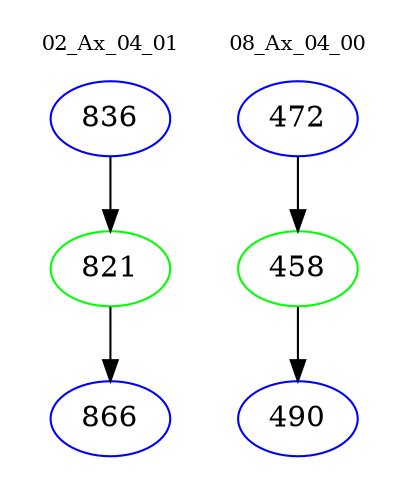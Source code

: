 digraph{
subgraph cluster_0 {
color = white
label = "02_Ax_04_01";
fontsize=10;
T0_836 [label="836", color="blue"]
T0_836 -> T0_821 [color="black"]
T0_821 [label="821", color="green"]
T0_821 -> T0_866 [color="black"]
T0_866 [label="866", color="blue"]
}
subgraph cluster_1 {
color = white
label = "08_Ax_04_00";
fontsize=10;
T1_472 [label="472", color="blue"]
T1_472 -> T1_458 [color="black"]
T1_458 [label="458", color="green"]
T1_458 -> T1_490 [color="black"]
T1_490 [label="490", color="blue"]
}
}
